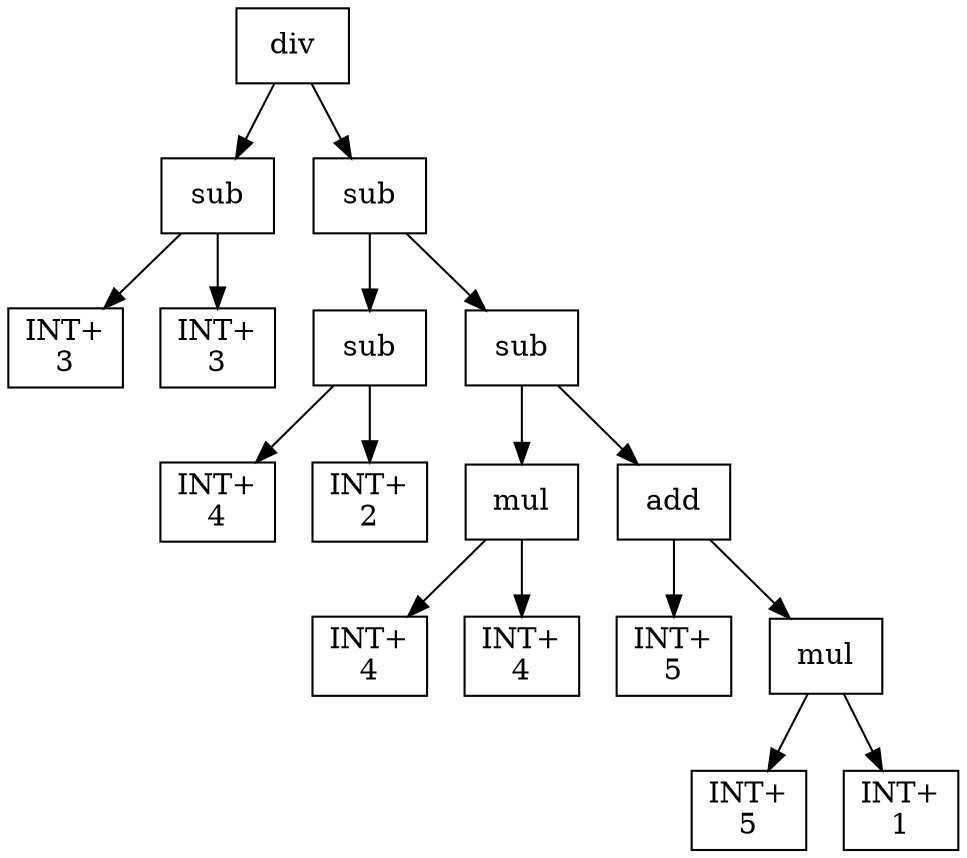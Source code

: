 digraph expr {
  node [shape=box];
  n1 [label="div"];
  n2 [label="sub"];
  n3 [label="INT+\n3"];
  n4 [label="INT+\n3"];
  n2 -> n3;
  n2 -> n4;
  n5 [label="sub"];
  n6 [label="sub"];
  n7 [label="INT+\n4"];
  n8 [label="INT+\n2"];
  n6 -> n7;
  n6 -> n8;
  n9 [label="sub"];
  n10 [label="mul"];
  n11 [label="INT+\n4"];
  n12 [label="INT+\n4"];
  n10 -> n11;
  n10 -> n12;
  n13 [label="add"];
  n14 [label="INT+\n5"];
  n15 [label="mul"];
  n16 [label="INT+\n5"];
  n17 [label="INT+\n1"];
  n15 -> n16;
  n15 -> n17;
  n13 -> n14;
  n13 -> n15;
  n9 -> n10;
  n9 -> n13;
  n5 -> n6;
  n5 -> n9;
  n1 -> n2;
  n1 -> n5;
}